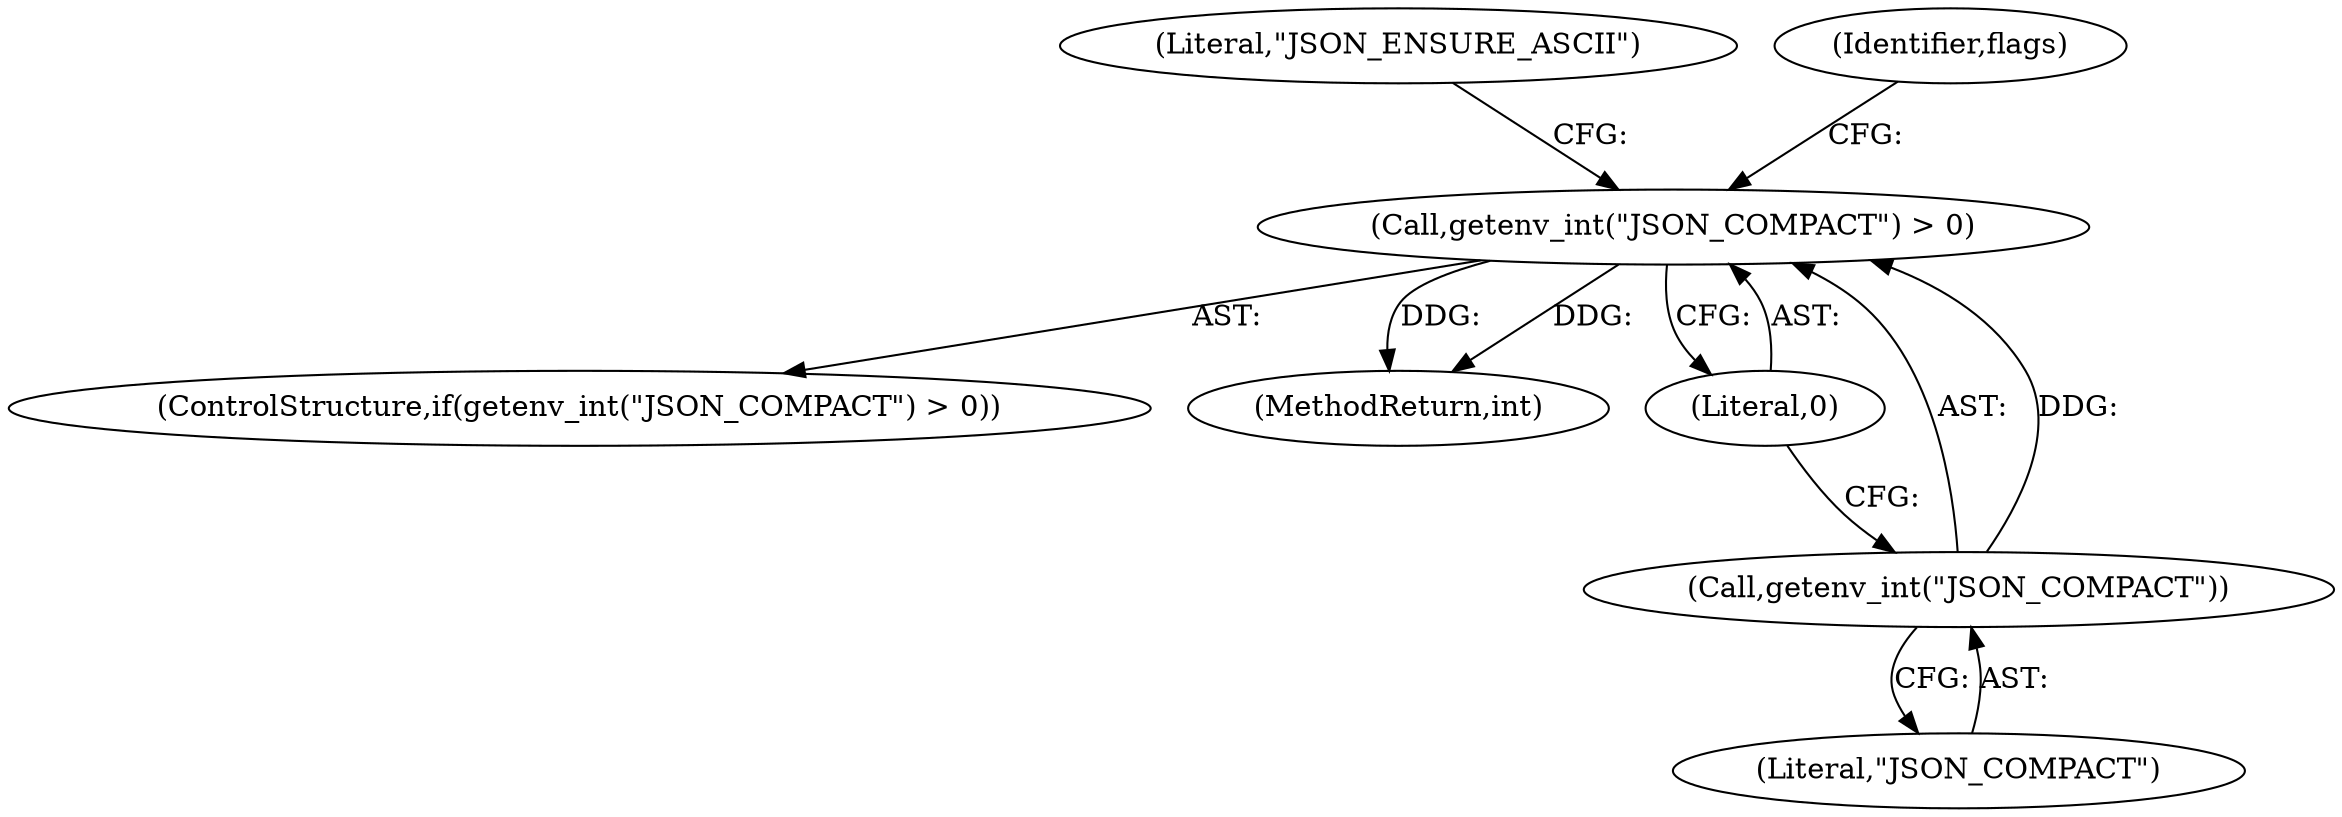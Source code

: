 digraph "0_jansson_8f80c2d83808150724d31793e6ade92749b1faa4_11@API" {
"1000147" [label="(Call,getenv_int(\"JSON_COMPACT\") > 0)"];
"1000148" [label="(Call,getenv_int(\"JSON_COMPACT\"))"];
"1000146" [label="(ControlStructure,if(getenv_int(\"JSON_COMPACT\") > 0))"];
"1000148" [label="(Call,getenv_int(\"JSON_COMPACT\"))"];
"1000156" [label="(Literal,\"JSON_ENSURE_ASCII\")"];
"1000152" [label="(Identifier,flags)"];
"1000301" [label="(MethodReturn,int)"];
"1000149" [label="(Literal,\"JSON_COMPACT\")"];
"1000150" [label="(Literal,0)"];
"1000147" [label="(Call,getenv_int(\"JSON_COMPACT\") > 0)"];
"1000147" -> "1000146"  [label="AST: "];
"1000147" -> "1000150"  [label="CFG: "];
"1000148" -> "1000147"  [label="AST: "];
"1000150" -> "1000147"  [label="AST: "];
"1000152" -> "1000147"  [label="CFG: "];
"1000156" -> "1000147"  [label="CFG: "];
"1000147" -> "1000301"  [label="DDG: "];
"1000147" -> "1000301"  [label="DDG: "];
"1000148" -> "1000147"  [label="DDG: "];
"1000148" -> "1000149"  [label="CFG: "];
"1000149" -> "1000148"  [label="AST: "];
"1000150" -> "1000148"  [label="CFG: "];
}
